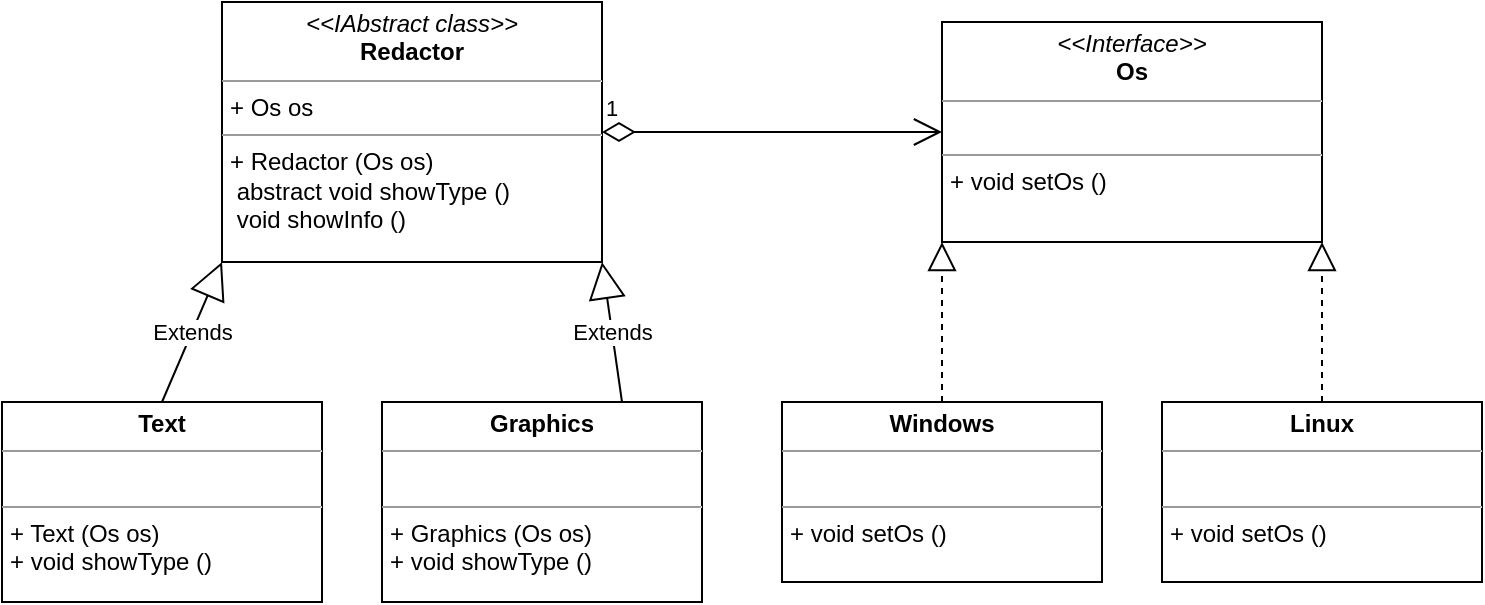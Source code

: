 <mxfile version="19.0.3" type="device"><diagram id="F3HIWmEquJLOYZseK8tJ" name="Страница 1"><mxGraphModel dx="1422" dy="865" grid="1" gridSize="10" guides="1" tooltips="1" connect="1" arrows="1" fold="1" page="1" pageScale="1" pageWidth="827" pageHeight="1169" math="0" shadow="0"><root><mxCell id="0"/><mxCell id="1" parent="0"/><mxCell id="rcGTZZ3fasN3_70_RE21-1" value="&lt;p style=&quot;margin:0px;margin-top:4px;text-align:center;&quot;&gt;&lt;i&gt;&amp;lt;&amp;lt;Interface&amp;gt;&amp;gt;&lt;/i&gt;&lt;br&gt;&lt;b&gt;Os&lt;/b&gt;&lt;/p&gt;&lt;hr size=&quot;1&quot;&gt;&lt;p style=&quot;margin:0px;margin-left:4px;&quot;&gt;&lt;br&gt;&lt;/p&gt;&lt;hr size=&quot;1&quot;&gt;&lt;p style=&quot;margin:0px;margin-left:4px;&quot;&gt;+ void setOs ()&lt;/p&gt;" style="verticalAlign=top;align=left;overflow=fill;fontSize=12;fontFamily=Helvetica;html=1;" vertex="1" parent="1"><mxGeometry x="480" y="90" width="190" height="110" as="geometry"/></mxCell><mxCell id="rcGTZZ3fasN3_70_RE21-2" value="&lt;p style=&quot;margin:0px;margin-top:4px;text-align:center;&quot;&gt;&lt;i&gt;&amp;lt;&amp;lt;IAbstract class&amp;gt;&amp;gt;&lt;/i&gt;&lt;br&gt;&lt;b&gt;Redactor&lt;/b&gt;&lt;/p&gt;&lt;hr size=&quot;1&quot;&gt;&lt;p style=&quot;margin:0px;margin-left:4px;&quot;&gt;+ Os os&lt;/p&gt;&lt;hr size=&quot;1&quot;&gt;&lt;p style=&quot;margin:0px;margin-left:4px;&quot;&gt;+ Redactor (Os os)&lt;/p&gt;&lt;p style=&quot;margin:0px;margin-left:4px;&quot;&gt;&amp;nbsp;abstract void showType ()&lt;/p&gt;&lt;p style=&quot;margin:0px;margin-left:4px;&quot;&gt;&amp;nbsp;void showInfo ()&amp;nbsp;&lt;/p&gt;" style="verticalAlign=top;align=left;overflow=fill;fontSize=12;fontFamily=Helvetica;html=1;" vertex="1" parent="1"><mxGeometry x="120" y="80" width="190" height="130" as="geometry"/></mxCell><mxCell id="rcGTZZ3fasN3_70_RE21-3" value="&lt;p style=&quot;margin:0px;margin-top:4px;text-align:center;&quot;&gt;&lt;b&gt;Windows&lt;/b&gt;&lt;/p&gt;&lt;hr size=&quot;1&quot;&gt;&lt;p style=&quot;margin:0px;margin-left:4px;&quot;&gt;&lt;br&gt;&lt;/p&gt;&lt;hr size=&quot;1&quot;&gt;&lt;p style=&quot;margin:0px;margin-left:4px;&quot;&gt;+ void setOs ()&lt;/p&gt;" style="verticalAlign=top;align=left;overflow=fill;fontSize=12;fontFamily=Helvetica;html=1;" vertex="1" parent="1"><mxGeometry x="400" y="280" width="160" height="90" as="geometry"/></mxCell><mxCell id="rcGTZZ3fasN3_70_RE21-4" value="&lt;p style=&quot;margin:0px;margin-top:4px;text-align:center;&quot;&gt;&lt;b&gt;Linux&lt;/b&gt;&lt;/p&gt;&lt;hr size=&quot;1&quot;&gt;&lt;p style=&quot;margin:0px;margin-left:4px;&quot;&gt;&lt;br&gt;&lt;/p&gt;&lt;hr size=&quot;1&quot;&gt;&lt;p style=&quot;margin:0px;margin-left:4px;&quot;&gt;+ void setOs ()&lt;/p&gt;" style="verticalAlign=top;align=left;overflow=fill;fontSize=12;fontFamily=Helvetica;html=1;" vertex="1" parent="1"><mxGeometry x="590" y="280" width="160" height="90" as="geometry"/></mxCell><mxCell id="rcGTZZ3fasN3_70_RE21-5" value="&lt;p style=&quot;margin:0px;margin-top:4px;text-align:center;&quot;&gt;&lt;b&gt;Graphics&lt;/b&gt;&lt;/p&gt;&lt;hr size=&quot;1&quot;&gt;&lt;p style=&quot;margin:0px;margin-left:4px;&quot;&gt;&lt;br&gt;&lt;/p&gt;&lt;hr size=&quot;1&quot;&gt;&lt;p style=&quot;margin:0px;margin-left:4px;&quot;&gt;+ Graphics (Os os)&lt;/p&gt;&lt;p style=&quot;margin:0px;margin-left:4px;&quot;&gt;+ void showType ()&lt;/p&gt;" style="verticalAlign=top;align=left;overflow=fill;fontSize=12;fontFamily=Helvetica;html=1;" vertex="1" parent="1"><mxGeometry x="200" y="280" width="160" height="100" as="geometry"/></mxCell><mxCell id="rcGTZZ3fasN3_70_RE21-6" value="&lt;p style=&quot;margin:0px;margin-top:4px;text-align:center;&quot;&gt;&lt;b&gt;Text&lt;/b&gt;&lt;/p&gt;&lt;hr size=&quot;1&quot;&gt;&lt;p style=&quot;margin:0px;margin-left:4px;&quot;&gt;&lt;br&gt;&lt;/p&gt;&lt;hr size=&quot;1&quot;&gt;&lt;p style=&quot;margin:0px;margin-left:4px;&quot;&gt;+ Text (Os os)&lt;/p&gt;&lt;p style=&quot;margin:0px;margin-left:4px;&quot;&gt;+ void showType ()&lt;/p&gt;" style="verticalAlign=top;align=left;overflow=fill;fontSize=12;fontFamily=Helvetica;html=1;" vertex="1" parent="1"><mxGeometry x="10" y="280" width="160" height="100" as="geometry"/></mxCell><mxCell id="rcGTZZ3fasN3_70_RE21-7" value="" style="endArrow=block;dashed=1;endFill=0;endSize=12;html=1;rounded=0;entryX=0;entryY=1;entryDx=0;entryDy=0;exitX=0.5;exitY=0;exitDx=0;exitDy=0;" edge="1" parent="1" source="rcGTZZ3fasN3_70_RE21-3" target="rcGTZZ3fasN3_70_RE21-1"><mxGeometry width="160" relative="1" as="geometry"><mxPoint x="330" y="440" as="sourcePoint"/><mxPoint x="490" y="440" as="targetPoint"/></mxGeometry></mxCell><mxCell id="rcGTZZ3fasN3_70_RE21-8" value="" style="endArrow=block;dashed=1;endFill=0;endSize=12;html=1;rounded=0;entryX=1;entryY=1;entryDx=0;entryDy=0;exitX=0.5;exitY=0;exitDx=0;exitDy=0;" edge="1" parent="1" source="rcGTZZ3fasN3_70_RE21-4" target="rcGTZZ3fasN3_70_RE21-1"><mxGeometry width="160" relative="1" as="geometry"><mxPoint x="330" y="440" as="sourcePoint"/><mxPoint x="490" y="440" as="targetPoint"/></mxGeometry></mxCell><mxCell id="rcGTZZ3fasN3_70_RE21-9" value="Extends" style="endArrow=block;endSize=16;endFill=0;html=1;rounded=0;entryX=0;entryY=1;entryDx=0;entryDy=0;exitX=0.5;exitY=0;exitDx=0;exitDy=0;" edge="1" parent="1" source="rcGTZZ3fasN3_70_RE21-6" target="rcGTZZ3fasN3_70_RE21-2"><mxGeometry width="160" relative="1" as="geometry"><mxPoint x="90" y="240" as="sourcePoint"/><mxPoint x="490" y="440" as="targetPoint"/></mxGeometry></mxCell><mxCell id="rcGTZZ3fasN3_70_RE21-10" value="Extends" style="endArrow=block;endSize=16;endFill=0;html=1;rounded=0;entryX=1;entryY=1;entryDx=0;entryDy=0;exitX=0.75;exitY=0;exitDx=0;exitDy=0;" edge="1" parent="1" source="rcGTZZ3fasN3_70_RE21-5" target="rcGTZZ3fasN3_70_RE21-2"><mxGeometry width="160" relative="1" as="geometry"><mxPoint x="330" y="440" as="sourcePoint"/><mxPoint x="490" y="440" as="targetPoint"/></mxGeometry></mxCell><mxCell id="rcGTZZ3fasN3_70_RE21-11" value="1" style="endArrow=open;html=1;endSize=12;startArrow=diamondThin;startSize=14;startFill=0;edgeStyle=orthogonalEdgeStyle;align=left;verticalAlign=bottom;rounded=0;entryX=0;entryY=0.5;entryDx=0;entryDy=0;exitX=1;exitY=0.5;exitDx=0;exitDy=0;" edge="1" parent="1" source="rcGTZZ3fasN3_70_RE21-2" target="rcGTZZ3fasN3_70_RE21-1"><mxGeometry x="-1" y="3" relative="1" as="geometry"><mxPoint x="330" y="440" as="sourcePoint"/><mxPoint x="490" y="440" as="targetPoint"/></mxGeometry></mxCell></root></mxGraphModel></diagram></mxfile>